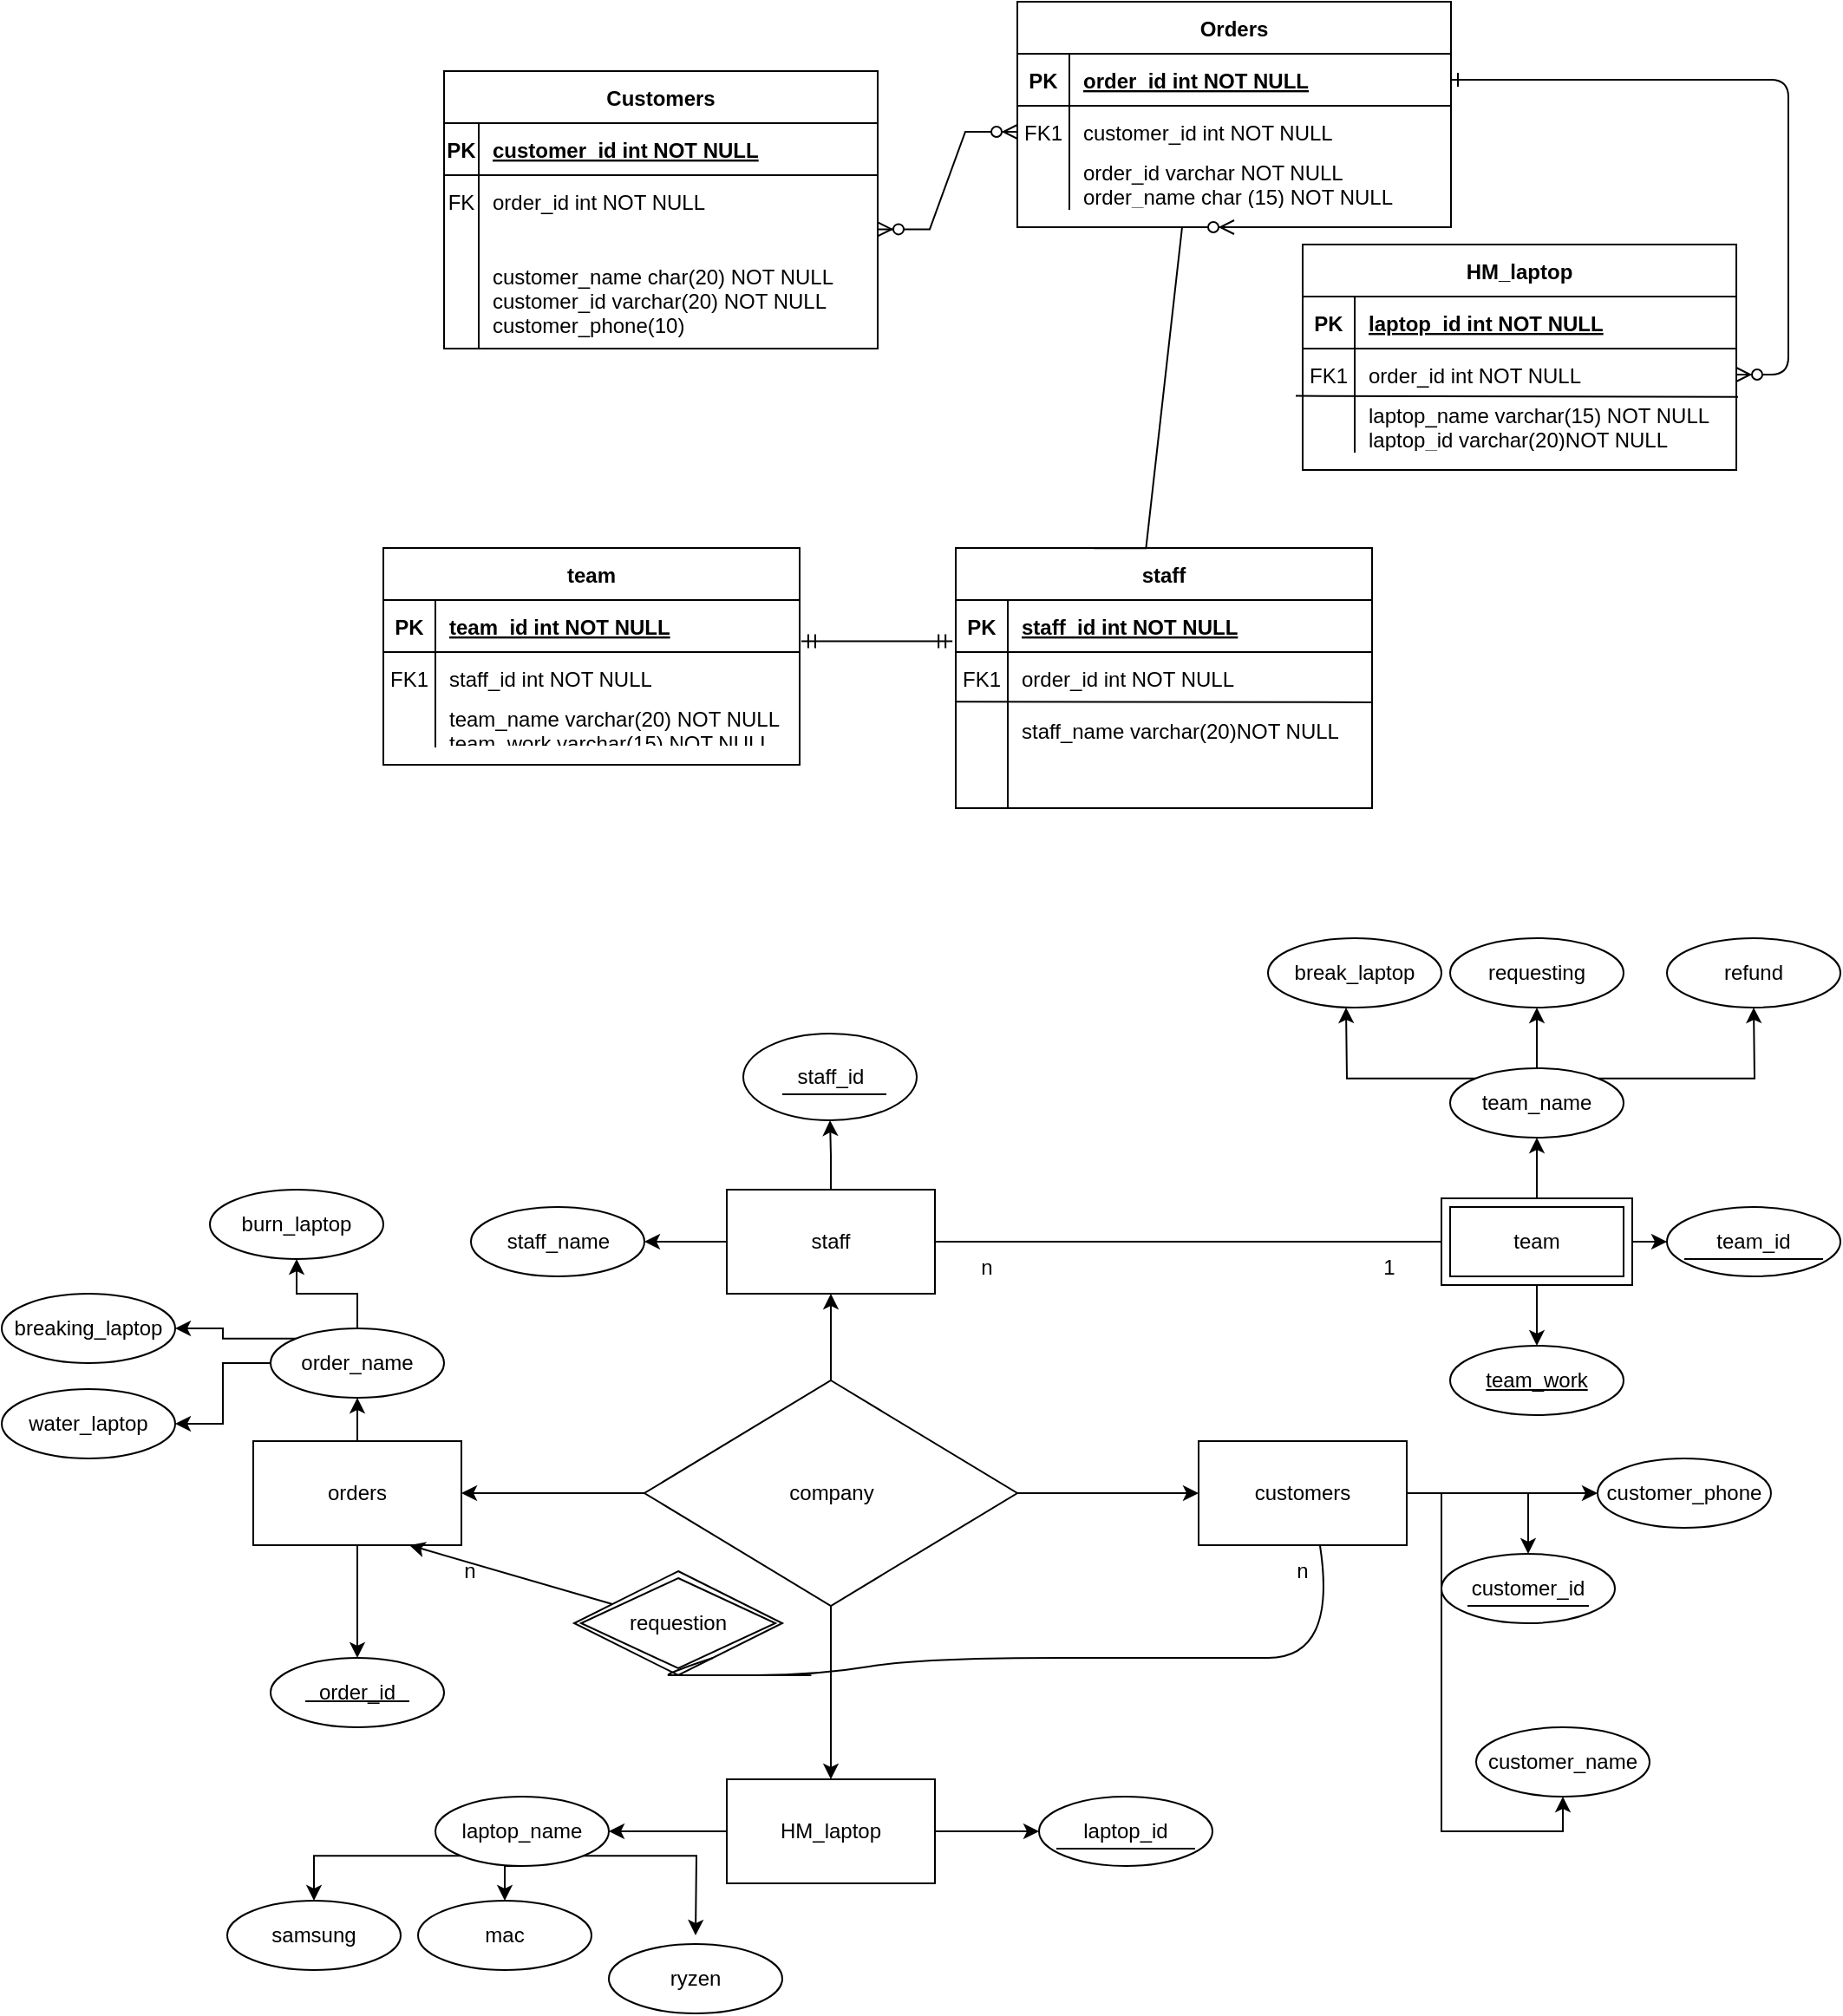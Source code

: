 <mxfile version="20.0.4" type="github">
  <diagram id="R2lEEEUBdFMjLlhIrx00" name="Page-1">
    <mxGraphModel dx="1799" dy="561" grid="1" gridSize="10" guides="1" tooltips="1" connect="1" arrows="1" fold="1" page="1" pageScale="1" pageWidth="850" pageHeight="1100" math="0" shadow="0" extFonts="Permanent Marker^https://fonts.googleapis.com/css?family=Permanent+Marker">
      <root>
        <mxCell id="0" />
        <mxCell id="1" parent="0" />
        <mxCell id="C-vyLk0tnHw3VtMMgP7b-12" value="" style="edgeStyle=entityRelationEdgeStyle;endArrow=ERzeroToMany;startArrow=ERone;endFill=1;startFill=0;" parent="1" source="C-vyLk0tnHw3VtMMgP7b-3" target="C-vyLk0tnHw3VtMMgP7b-17" edge="1">
          <mxGeometry width="100" height="100" relative="1" as="geometry">
            <mxPoint x="520" y="70" as="sourcePoint" />
            <mxPoint x="580" y="95" as="targetPoint" />
          </mxGeometry>
        </mxCell>
        <mxCell id="C-vyLk0tnHw3VtMMgP7b-2" value="Orders" style="shape=table;startSize=30;container=1;collapsible=1;childLayout=tableLayout;fixedRows=1;rowLines=0;fontStyle=1;align=center;resizeLast=1;" parent="1" vertex="1">
          <mxGeometry x="505.5" y="20" width="250" height="130" as="geometry" />
        </mxCell>
        <mxCell id="C-vyLk0tnHw3VtMMgP7b-3" value="" style="shape=partialRectangle;collapsible=0;dropTarget=0;pointerEvents=0;fillColor=none;points=[[0,0.5],[1,0.5]];portConstraint=eastwest;top=0;left=0;right=0;bottom=1;" parent="C-vyLk0tnHw3VtMMgP7b-2" vertex="1">
          <mxGeometry y="30" width="250" height="30" as="geometry" />
        </mxCell>
        <mxCell id="C-vyLk0tnHw3VtMMgP7b-4" value="PK" style="shape=partialRectangle;overflow=hidden;connectable=0;fillColor=none;top=0;left=0;bottom=0;right=0;fontStyle=1;" parent="C-vyLk0tnHw3VtMMgP7b-3" vertex="1">
          <mxGeometry width="30" height="30" as="geometry">
            <mxRectangle width="30" height="30" as="alternateBounds" />
          </mxGeometry>
        </mxCell>
        <mxCell id="C-vyLk0tnHw3VtMMgP7b-5" value="order_id int NOT NULL " style="shape=partialRectangle;overflow=hidden;connectable=0;fillColor=none;top=0;left=0;bottom=0;right=0;align=left;spacingLeft=6;fontStyle=5;" parent="C-vyLk0tnHw3VtMMgP7b-3" vertex="1">
          <mxGeometry x="30" width="220" height="30" as="geometry">
            <mxRectangle width="220" height="30" as="alternateBounds" />
          </mxGeometry>
        </mxCell>
        <mxCell id="C-vyLk0tnHw3VtMMgP7b-6" value="" style="shape=partialRectangle;collapsible=0;dropTarget=0;pointerEvents=0;fillColor=none;points=[[0,0.5],[1,0.5]];portConstraint=eastwest;top=0;left=0;right=0;bottom=0;" parent="C-vyLk0tnHw3VtMMgP7b-2" vertex="1">
          <mxGeometry y="60" width="250" height="30" as="geometry" />
        </mxCell>
        <mxCell id="C-vyLk0tnHw3VtMMgP7b-7" value="FK1" style="shape=partialRectangle;overflow=hidden;connectable=0;fillColor=none;top=0;left=0;bottom=0;right=0;" parent="C-vyLk0tnHw3VtMMgP7b-6" vertex="1">
          <mxGeometry width="30" height="30" as="geometry">
            <mxRectangle width="30" height="30" as="alternateBounds" />
          </mxGeometry>
        </mxCell>
        <mxCell id="C-vyLk0tnHw3VtMMgP7b-8" value="customer_id int NOT NULL" style="shape=partialRectangle;overflow=hidden;connectable=0;fillColor=none;top=0;left=0;bottom=0;right=0;align=left;spacingLeft=6;" parent="C-vyLk0tnHw3VtMMgP7b-6" vertex="1">
          <mxGeometry x="30" width="220" height="30" as="geometry">
            <mxRectangle width="220" height="30" as="alternateBounds" />
          </mxGeometry>
        </mxCell>
        <mxCell id="C-vyLk0tnHw3VtMMgP7b-9" value="" style="shape=partialRectangle;collapsible=0;dropTarget=0;pointerEvents=0;fillColor=none;points=[[0,0.5],[1,0.5]];portConstraint=eastwest;top=0;left=0;right=0;bottom=0;" parent="C-vyLk0tnHw3VtMMgP7b-2" vertex="1">
          <mxGeometry y="90" width="250" height="30" as="geometry" />
        </mxCell>
        <mxCell id="C-vyLk0tnHw3VtMMgP7b-10" value="" style="shape=partialRectangle;overflow=hidden;connectable=0;fillColor=none;top=0;left=0;bottom=0;right=0;" parent="C-vyLk0tnHw3VtMMgP7b-9" vertex="1">
          <mxGeometry width="30" height="30" as="geometry">
            <mxRectangle width="30" height="30" as="alternateBounds" />
          </mxGeometry>
        </mxCell>
        <mxCell id="C-vyLk0tnHw3VtMMgP7b-11" value="order_id varchar NOT NULL&#xa;order_name char (15) NOT NULL" style="shape=partialRectangle;overflow=hidden;connectable=0;fillColor=none;top=0;left=0;bottom=0;right=0;align=left;spacingLeft=6;" parent="C-vyLk0tnHw3VtMMgP7b-9" vertex="1">
          <mxGeometry x="30" width="220" height="30" as="geometry">
            <mxRectangle width="220" height="30" as="alternateBounds" />
          </mxGeometry>
        </mxCell>
        <mxCell id="C-vyLk0tnHw3VtMMgP7b-13" value="HM_laptop" style="shape=table;startSize=30;container=1;collapsible=1;childLayout=tableLayout;fixedRows=1;rowLines=0;fontStyle=1;align=center;resizeLast=1;" parent="1" vertex="1">
          <mxGeometry x="670" y="160" width="250" height="130" as="geometry" />
        </mxCell>
        <mxCell id="C-vyLk0tnHw3VtMMgP7b-14" value="" style="shape=partialRectangle;collapsible=0;dropTarget=0;pointerEvents=0;fillColor=none;points=[[0,0.5],[1,0.5]];portConstraint=eastwest;top=0;left=0;right=0;bottom=1;" parent="C-vyLk0tnHw3VtMMgP7b-13" vertex="1">
          <mxGeometry y="30" width="250" height="30" as="geometry" />
        </mxCell>
        <mxCell id="C-vyLk0tnHw3VtMMgP7b-15" value="PK" style="shape=partialRectangle;overflow=hidden;connectable=0;fillColor=none;top=0;left=0;bottom=0;right=0;fontStyle=1;" parent="C-vyLk0tnHw3VtMMgP7b-14" vertex="1">
          <mxGeometry width="30" height="30" as="geometry">
            <mxRectangle width="30" height="30" as="alternateBounds" />
          </mxGeometry>
        </mxCell>
        <mxCell id="C-vyLk0tnHw3VtMMgP7b-16" value="laptop_id int NOT NULL " style="shape=partialRectangle;overflow=hidden;connectable=0;fillColor=none;top=0;left=0;bottom=0;right=0;align=left;spacingLeft=6;fontStyle=5;" parent="C-vyLk0tnHw3VtMMgP7b-14" vertex="1">
          <mxGeometry x="30" width="220" height="30" as="geometry">
            <mxRectangle width="220" height="30" as="alternateBounds" />
          </mxGeometry>
        </mxCell>
        <mxCell id="C-vyLk0tnHw3VtMMgP7b-17" value="" style="shape=partialRectangle;collapsible=0;dropTarget=0;pointerEvents=0;fillColor=none;points=[[0,0.5],[1,0.5]];portConstraint=eastwest;top=0;left=0;right=0;bottom=0;" parent="C-vyLk0tnHw3VtMMgP7b-13" vertex="1">
          <mxGeometry y="60" width="250" height="30" as="geometry" />
        </mxCell>
        <mxCell id="C-vyLk0tnHw3VtMMgP7b-18" value="FK1" style="shape=partialRectangle;overflow=hidden;connectable=0;fillColor=none;top=0;left=0;bottom=0;right=0;" parent="C-vyLk0tnHw3VtMMgP7b-17" vertex="1">
          <mxGeometry width="30" height="30" as="geometry">
            <mxRectangle width="30" height="30" as="alternateBounds" />
          </mxGeometry>
        </mxCell>
        <mxCell id="C-vyLk0tnHw3VtMMgP7b-19" value="order_id int NOT NULL" style="shape=partialRectangle;overflow=hidden;connectable=0;fillColor=none;top=0;left=0;bottom=0;right=0;align=left;spacingLeft=6;" parent="C-vyLk0tnHw3VtMMgP7b-17" vertex="1">
          <mxGeometry x="30" width="220" height="30" as="geometry">
            <mxRectangle width="220" height="30" as="alternateBounds" />
          </mxGeometry>
        </mxCell>
        <mxCell id="C-vyLk0tnHw3VtMMgP7b-20" value="" style="shape=partialRectangle;collapsible=0;dropTarget=0;pointerEvents=0;fillColor=none;points=[[0,0.5],[1,0.5]];portConstraint=eastwest;top=0;left=0;right=0;bottom=0;" parent="C-vyLk0tnHw3VtMMgP7b-13" vertex="1">
          <mxGeometry y="90" width="250" height="30" as="geometry" />
        </mxCell>
        <mxCell id="C-vyLk0tnHw3VtMMgP7b-21" value="" style="shape=partialRectangle;overflow=hidden;connectable=0;fillColor=none;top=0;left=0;bottom=0;right=0;" parent="C-vyLk0tnHw3VtMMgP7b-20" vertex="1">
          <mxGeometry width="30" height="30" as="geometry">
            <mxRectangle width="30" height="30" as="alternateBounds" />
          </mxGeometry>
        </mxCell>
        <mxCell id="C-vyLk0tnHw3VtMMgP7b-22" value="laptop_name varchar(15) NOT NULL&#xa;laptop_id varchar(20)NOT NULL" style="shape=partialRectangle;overflow=hidden;connectable=0;fillColor=none;top=0;left=0;bottom=0;right=0;align=left;spacingLeft=6;" parent="C-vyLk0tnHw3VtMMgP7b-20" vertex="1">
          <mxGeometry x="30" width="220" height="30" as="geometry">
            <mxRectangle width="220" height="30" as="alternateBounds" />
          </mxGeometry>
        </mxCell>
        <mxCell id="-9GWKgvjQjByhZvp3Sfi-156" value="" style="endArrow=none;html=1;rounded=0;entryX=1.004;entryY=-0.071;entryDx=0;entryDy=0;entryPerimeter=0;exitX=-0.016;exitY=-0.09;exitDx=0;exitDy=0;exitPerimeter=0;" edge="1" parent="C-vyLk0tnHw3VtMMgP7b-13" source="C-vyLk0tnHw3VtMMgP7b-20" target="C-vyLk0tnHw3VtMMgP7b-20">
          <mxGeometry relative="1" as="geometry">
            <mxPoint x="-100" y="100" as="sourcePoint" />
            <mxPoint x="60" y="100" as="targetPoint" />
          </mxGeometry>
        </mxCell>
        <mxCell id="C-vyLk0tnHw3VtMMgP7b-23" value="Customers" style="shape=table;startSize=30;container=1;collapsible=1;childLayout=tableLayout;fixedRows=1;rowLines=0;fontStyle=1;align=center;resizeLast=1;" parent="1" vertex="1">
          <mxGeometry x="175" y="60" width="250" height="160" as="geometry" />
        </mxCell>
        <mxCell id="C-vyLk0tnHw3VtMMgP7b-24" value="" style="shape=partialRectangle;collapsible=0;dropTarget=0;pointerEvents=0;fillColor=none;points=[[0,0.5],[1,0.5]];portConstraint=eastwest;top=0;left=0;right=0;bottom=1;" parent="C-vyLk0tnHw3VtMMgP7b-23" vertex="1">
          <mxGeometry y="30" width="250" height="30" as="geometry" />
        </mxCell>
        <mxCell id="C-vyLk0tnHw3VtMMgP7b-25" value="PK" style="shape=partialRectangle;overflow=hidden;connectable=0;fillColor=none;top=0;left=0;bottom=0;right=0;fontStyle=1;" parent="C-vyLk0tnHw3VtMMgP7b-24" vertex="1">
          <mxGeometry width="20" height="30" as="geometry">
            <mxRectangle width="20" height="30" as="alternateBounds" />
          </mxGeometry>
        </mxCell>
        <mxCell id="C-vyLk0tnHw3VtMMgP7b-26" value="customer_id int NOT NULL " style="shape=partialRectangle;overflow=hidden;connectable=0;fillColor=none;top=0;left=0;bottom=0;right=0;align=left;spacingLeft=6;fontStyle=5;" parent="C-vyLk0tnHw3VtMMgP7b-24" vertex="1">
          <mxGeometry x="20" width="230" height="30" as="geometry">
            <mxRectangle width="230" height="30" as="alternateBounds" />
          </mxGeometry>
        </mxCell>
        <mxCell id="-9GWKgvjQjByhZvp3Sfi-189" value="" style="shape=tableRow;horizontal=0;startSize=0;swimlaneHead=0;swimlaneBody=0;fillColor=none;collapsible=0;dropTarget=0;points=[[0,0.5],[1,0.5]];portConstraint=eastwest;top=0;left=0;right=0;bottom=0;" vertex="1" parent="C-vyLk0tnHw3VtMMgP7b-23">
          <mxGeometry y="60" width="250" height="30" as="geometry" />
        </mxCell>
        <mxCell id="-9GWKgvjQjByhZvp3Sfi-190" value="FK" style="shape=partialRectangle;connectable=0;fillColor=none;top=0;left=0;bottom=0;right=0;fontStyle=0;overflow=hidden;" vertex="1" parent="-9GWKgvjQjByhZvp3Sfi-189">
          <mxGeometry width="20" height="30" as="geometry">
            <mxRectangle width="20" height="30" as="alternateBounds" />
          </mxGeometry>
        </mxCell>
        <mxCell id="-9GWKgvjQjByhZvp3Sfi-191" value="order_id int NOT NULL" style="shape=partialRectangle;connectable=0;fillColor=none;top=0;left=0;bottom=0;right=0;align=left;spacingLeft=6;fontStyle=0;overflow=hidden;" vertex="1" parent="-9GWKgvjQjByhZvp3Sfi-189">
          <mxGeometry x="20" width="230" height="30" as="geometry">
            <mxRectangle width="230" height="30" as="alternateBounds" />
          </mxGeometry>
        </mxCell>
        <mxCell id="C-vyLk0tnHw3VtMMgP7b-27" value="" style="shape=partialRectangle;collapsible=0;dropTarget=0;pointerEvents=0;fillColor=none;points=[[0,0.5],[1,0.5]];portConstraint=eastwest;top=0;left=0;right=0;bottom=0;" parent="C-vyLk0tnHw3VtMMgP7b-23" vertex="1">
          <mxGeometry y="90" width="250" height="70" as="geometry" />
        </mxCell>
        <mxCell id="C-vyLk0tnHw3VtMMgP7b-28" value="" style="shape=partialRectangle;overflow=hidden;connectable=0;fillColor=none;top=0;left=0;bottom=0;right=0;" parent="C-vyLk0tnHw3VtMMgP7b-27" vertex="1">
          <mxGeometry width="20" height="70" as="geometry">
            <mxRectangle width="20" height="70" as="alternateBounds" />
          </mxGeometry>
        </mxCell>
        <mxCell id="C-vyLk0tnHw3VtMMgP7b-29" value="&#xa;customer_name char(20) NOT NULL&#xa;customer_id varchar(20) NOT NULL&#xa;customer_phone(10)" style="shape=partialRectangle;overflow=hidden;connectable=0;fillColor=none;top=0;left=0;bottom=0;right=0;align=left;spacingLeft=6;" parent="C-vyLk0tnHw3VtMMgP7b-27" vertex="1">
          <mxGeometry x="20" width="230" height="70" as="geometry">
            <mxRectangle width="230" height="70" as="alternateBounds" />
          </mxGeometry>
        </mxCell>
        <mxCell id="-9GWKgvjQjByhZvp3Sfi-9" style="edgeStyle=orthogonalEdgeStyle;rounded=0;orthogonalLoop=1;jettySize=auto;html=1;entryX=0;entryY=0.5;entryDx=0;entryDy=0;" edge="1" parent="1" source="-9GWKgvjQjByhZvp3Sfi-2" target="-9GWKgvjQjByhZvp3Sfi-6">
          <mxGeometry relative="1" as="geometry" />
        </mxCell>
        <mxCell id="-9GWKgvjQjByhZvp3Sfi-24" style="edgeStyle=orthogonalEdgeStyle;rounded=0;orthogonalLoop=1;jettySize=auto;html=1;exitX=0.5;exitY=0;exitDx=0;exitDy=0;entryX=0.5;entryY=1;entryDx=0;entryDy=0;" edge="1" parent="1" source="-9GWKgvjQjByhZvp3Sfi-2" target="-9GWKgvjQjByhZvp3Sfi-22">
          <mxGeometry relative="1" as="geometry" />
        </mxCell>
        <mxCell id="-9GWKgvjQjByhZvp3Sfi-143" style="edgeStyle=orthogonalEdgeStyle;rounded=0;orthogonalLoop=1;jettySize=auto;html=1;" edge="1" parent="1" source="-9GWKgvjQjByhZvp3Sfi-2" target="-9GWKgvjQjByhZvp3Sfi-7">
          <mxGeometry relative="1" as="geometry" />
        </mxCell>
        <mxCell id="-9GWKgvjQjByhZvp3Sfi-149" style="edgeStyle=orthogonalEdgeStyle;rounded=0;orthogonalLoop=1;jettySize=auto;html=1;entryX=1;entryY=0.5;entryDx=0;entryDy=0;" edge="1" parent="1" source="-9GWKgvjQjByhZvp3Sfi-2" target="-9GWKgvjQjByhZvp3Sfi-5">
          <mxGeometry relative="1" as="geometry" />
        </mxCell>
        <mxCell id="-9GWKgvjQjByhZvp3Sfi-2" value="company" style="rhombus;whiteSpace=wrap;html=1;" vertex="1" parent="1">
          <mxGeometry x="290.5" y="815" width="215" height="130" as="geometry" />
        </mxCell>
        <mxCell id="-9GWKgvjQjByhZvp3Sfi-137" style="edgeStyle=orthogonalEdgeStyle;rounded=0;orthogonalLoop=1;jettySize=auto;html=1;entryX=0.5;entryY=0;entryDx=0;entryDy=0;" edge="1" parent="1" source="-9GWKgvjQjByhZvp3Sfi-5" target="-9GWKgvjQjByhZvp3Sfi-136">
          <mxGeometry relative="1" as="geometry" />
        </mxCell>
        <mxCell id="-9GWKgvjQjByhZvp3Sfi-139" style="edgeStyle=orthogonalEdgeStyle;rounded=0;orthogonalLoop=1;jettySize=auto;html=1;entryX=0.5;entryY=1;entryDx=0;entryDy=0;" edge="1" parent="1" source="-9GWKgvjQjByhZvp3Sfi-5" target="-9GWKgvjQjByhZvp3Sfi-138">
          <mxGeometry relative="1" as="geometry" />
        </mxCell>
        <mxCell id="-9GWKgvjQjByhZvp3Sfi-5" value="orders" style="rounded=0;whiteSpace=wrap;html=1;" vertex="1" parent="1">
          <mxGeometry x="65" y="850" width="120" height="60" as="geometry" />
        </mxCell>
        <mxCell id="-9GWKgvjQjByhZvp3Sfi-122" style="edgeStyle=orthogonalEdgeStyle;rounded=0;orthogonalLoop=1;jettySize=auto;html=1;entryX=0.5;entryY=0;entryDx=0;entryDy=0;" edge="1" parent="1" source="-9GWKgvjQjByhZvp3Sfi-6" target="-9GWKgvjQjByhZvp3Sfi-121">
          <mxGeometry relative="1" as="geometry" />
        </mxCell>
        <mxCell id="-9GWKgvjQjByhZvp3Sfi-134" style="edgeStyle=orthogonalEdgeStyle;rounded=0;orthogonalLoop=1;jettySize=auto;html=1;entryX=0.5;entryY=1;entryDx=0;entryDy=0;" edge="1" parent="1" source="-9GWKgvjQjByhZvp3Sfi-6" target="-9GWKgvjQjByhZvp3Sfi-133">
          <mxGeometry relative="1" as="geometry" />
        </mxCell>
        <mxCell id="-9GWKgvjQjByhZvp3Sfi-159" style="edgeStyle=orthogonalEdgeStyle;rounded=0;orthogonalLoop=1;jettySize=auto;html=1;entryX=0;entryY=0.5;entryDx=0;entryDy=0;" edge="1" parent="1" source="-9GWKgvjQjByhZvp3Sfi-6" target="-9GWKgvjQjByhZvp3Sfi-158">
          <mxGeometry relative="1" as="geometry" />
        </mxCell>
        <mxCell id="-9GWKgvjQjByhZvp3Sfi-6" value="customers" style="rounded=0;whiteSpace=wrap;html=1;" vertex="1" parent="1">
          <mxGeometry x="610" y="850" width="120" height="60" as="geometry" />
        </mxCell>
        <mxCell id="-9GWKgvjQjByhZvp3Sfi-141" style="edgeStyle=orthogonalEdgeStyle;rounded=0;orthogonalLoop=1;jettySize=auto;html=1;exitX=0;exitY=0.5;exitDx=0;exitDy=0;entryX=1;entryY=0.5;entryDx=0;entryDy=0;" edge="1" parent="1" source="-9GWKgvjQjByhZvp3Sfi-7" target="-9GWKgvjQjByhZvp3Sfi-140">
          <mxGeometry relative="1" as="geometry" />
        </mxCell>
        <mxCell id="-9GWKgvjQjByhZvp3Sfi-153" style="edgeStyle=orthogonalEdgeStyle;rounded=0;orthogonalLoop=1;jettySize=auto;html=1;entryX=0;entryY=0.5;entryDx=0;entryDy=0;" edge="1" parent="1" source="-9GWKgvjQjByhZvp3Sfi-7" target="-9GWKgvjQjByhZvp3Sfi-152">
          <mxGeometry relative="1" as="geometry" />
        </mxCell>
        <mxCell id="-9GWKgvjQjByhZvp3Sfi-7" value="HM_laptop" style="rounded=0;whiteSpace=wrap;html=1;" vertex="1" parent="1">
          <mxGeometry x="338" y="1045" width="120" height="60" as="geometry" />
        </mxCell>
        <mxCell id="-9GWKgvjQjByhZvp3Sfi-92" style="edgeStyle=orthogonalEdgeStyle;rounded=0;orthogonalLoop=1;jettySize=auto;html=1;entryX=0.5;entryY=1;entryDx=0;entryDy=0;" edge="1" parent="1" source="-9GWKgvjQjByhZvp3Sfi-22" target="-9GWKgvjQjByhZvp3Sfi-43">
          <mxGeometry relative="1" as="geometry" />
        </mxCell>
        <mxCell id="-9GWKgvjQjByhZvp3Sfi-151" style="edgeStyle=orthogonalEdgeStyle;rounded=0;orthogonalLoop=1;jettySize=auto;html=1;entryX=1;entryY=0.5;entryDx=0;entryDy=0;" edge="1" parent="1" source="-9GWKgvjQjByhZvp3Sfi-22" target="-9GWKgvjQjByhZvp3Sfi-150">
          <mxGeometry relative="1" as="geometry" />
        </mxCell>
        <mxCell id="-9GWKgvjQjByhZvp3Sfi-22" value="staff" style="rounded=0;whiteSpace=wrap;html=1;" vertex="1" parent="1">
          <mxGeometry x="338" y="705" width="120" height="60" as="geometry" />
        </mxCell>
        <mxCell id="-9GWKgvjQjByhZvp3Sfi-25" value="n" style="text;html=1;strokeColor=none;fillColor=none;align=center;verticalAlign=middle;whiteSpace=wrap;rounded=0;" vertex="1" parent="1">
          <mxGeometry x="458" y="735" width="60" height="30" as="geometry" />
        </mxCell>
        <mxCell id="-9GWKgvjQjByhZvp3Sfi-27" value="n" style="text;html=1;strokeColor=none;fillColor=none;align=center;verticalAlign=middle;whiteSpace=wrap;rounded=0;" vertex="1" parent="1">
          <mxGeometry x="640" y="910" width="60" height="30" as="geometry" />
        </mxCell>
        <mxCell id="-9GWKgvjQjByhZvp3Sfi-43" value="staff_id" style="ellipse;whiteSpace=wrap;html=1;" vertex="1" parent="1">
          <mxGeometry x="347.5" y="615" width="100" height="50" as="geometry" />
        </mxCell>
        <mxCell id="-9GWKgvjQjByhZvp3Sfi-57" value="" style="edgeStyle=orthogonalEdgeStyle;rounded=0;orthogonalLoop=1;jettySize=auto;html=1;exitX=1;exitY=0.5;exitDx=0;exitDy=0;endArrow=none;" edge="1" parent="1" source="-9GWKgvjQjByhZvp3Sfi-22">
          <mxGeometry relative="1" as="geometry">
            <mxPoint x="458.0" y="735" as="sourcePoint" />
            <mxPoint x="550" y="735" as="targetPoint" />
          </mxGeometry>
        </mxCell>
        <mxCell id="-9GWKgvjQjByhZvp3Sfi-145" style="edgeStyle=orthogonalEdgeStyle;rounded=0;orthogonalLoop=1;jettySize=auto;html=1;entryX=0.5;entryY=1;entryDx=0;entryDy=0;" edge="1" parent="1" source="-9GWKgvjQjByhZvp3Sfi-96" target="-9GWKgvjQjByhZvp3Sfi-144">
          <mxGeometry relative="1" as="geometry" />
        </mxCell>
        <mxCell id="-9GWKgvjQjByhZvp3Sfi-148" style="edgeStyle=orthogonalEdgeStyle;rounded=0;orthogonalLoop=1;jettySize=auto;html=1;" edge="1" parent="1" source="-9GWKgvjQjByhZvp3Sfi-96" target="-9GWKgvjQjByhZvp3Sfi-147">
          <mxGeometry relative="1" as="geometry" />
        </mxCell>
        <mxCell id="-9GWKgvjQjByhZvp3Sfi-214" style="edgeStyle=orthogonalEdgeStyle;rounded=0;orthogonalLoop=1;jettySize=auto;html=1;exitX=0.5;exitY=1;exitDx=0;exitDy=0;entryX=0.5;entryY=0;entryDx=0;entryDy=0;" edge="1" parent="1" source="-9GWKgvjQjByhZvp3Sfi-96" target="-9GWKgvjQjByhZvp3Sfi-213">
          <mxGeometry relative="1" as="geometry" />
        </mxCell>
        <mxCell id="-9GWKgvjQjByhZvp3Sfi-96" value="team" style="shape=ext;margin=3;double=1;whiteSpace=wrap;html=1;align=center;" vertex="1" parent="1">
          <mxGeometry x="750" y="710" width="110" height="50" as="geometry" />
        </mxCell>
        <mxCell id="-9GWKgvjQjByhZvp3Sfi-109" value="" style="endArrow=none;html=1;rounded=0;entryX=0;entryY=0.5;entryDx=0;entryDy=0;exitX=0;exitY=0;exitDx=0;exitDy=0;" edge="1" parent="1" source="-9GWKgvjQjByhZvp3Sfi-25" target="-9GWKgvjQjByhZvp3Sfi-96">
          <mxGeometry relative="1" as="geometry">
            <mxPoint x="670" y="735" as="sourcePoint" />
            <mxPoint x="800" y="773.89" as="targetPoint" />
          </mxGeometry>
        </mxCell>
        <mxCell id="-9GWKgvjQjByhZvp3Sfi-121" value="customer_id" style="ellipse;whiteSpace=wrap;html=1;align=center;" vertex="1" parent="1">
          <mxGeometry x="750" y="915" width="100" height="40" as="geometry" />
        </mxCell>
        <mxCell id="-9GWKgvjQjByhZvp3Sfi-123" style="edgeStyle=orthogonalEdgeStyle;rounded=0;orthogonalLoop=1;jettySize=auto;html=1;exitX=0.5;exitY=1;exitDx=0;exitDy=0;" edge="1" parent="1" source="-9GWKgvjQjByhZvp3Sfi-121" target="-9GWKgvjQjByhZvp3Sfi-121">
          <mxGeometry relative="1" as="geometry" />
        </mxCell>
        <mxCell id="-9GWKgvjQjByhZvp3Sfi-133" value="customer_name" style="ellipse;whiteSpace=wrap;html=1;align=center;" vertex="1" parent="1">
          <mxGeometry x="770" y="1015" width="100" height="40" as="geometry" />
        </mxCell>
        <mxCell id="-9GWKgvjQjByhZvp3Sfi-136" value="order_id" style="ellipse;whiteSpace=wrap;html=1;align=center;" vertex="1" parent="1">
          <mxGeometry x="75" y="975" width="100" height="40" as="geometry" />
        </mxCell>
        <mxCell id="-9GWKgvjQjByhZvp3Sfi-229" style="edgeStyle=orthogonalEdgeStyle;rounded=0;orthogonalLoop=1;jettySize=auto;html=1;exitX=0;exitY=0;exitDx=0;exitDy=0;entryX=1;entryY=0.5;entryDx=0;entryDy=0;" edge="1" parent="1" source="-9GWKgvjQjByhZvp3Sfi-138" target="-9GWKgvjQjByhZvp3Sfi-227">
          <mxGeometry relative="1" as="geometry" />
        </mxCell>
        <mxCell id="-9GWKgvjQjByhZvp3Sfi-231" style="edgeStyle=orthogonalEdgeStyle;rounded=0;orthogonalLoop=1;jettySize=auto;html=1;exitX=0.5;exitY=0;exitDx=0;exitDy=0;entryX=0.5;entryY=1;entryDx=0;entryDy=0;" edge="1" parent="1" source="-9GWKgvjQjByhZvp3Sfi-138" target="-9GWKgvjQjByhZvp3Sfi-230">
          <mxGeometry relative="1" as="geometry" />
        </mxCell>
        <mxCell id="-9GWKgvjQjByhZvp3Sfi-233" style="edgeStyle=orthogonalEdgeStyle;rounded=0;orthogonalLoop=1;jettySize=auto;html=1;exitX=0;exitY=0.5;exitDx=0;exitDy=0;" edge="1" parent="1" source="-9GWKgvjQjByhZvp3Sfi-138" target="-9GWKgvjQjByhZvp3Sfi-232">
          <mxGeometry relative="1" as="geometry" />
        </mxCell>
        <mxCell id="-9GWKgvjQjByhZvp3Sfi-138" value="order_name" style="ellipse;whiteSpace=wrap;html=1;align=center;" vertex="1" parent="1">
          <mxGeometry x="75" y="785" width="100" height="40" as="geometry" />
        </mxCell>
        <mxCell id="-9GWKgvjQjByhZvp3Sfi-203" style="edgeStyle=orthogonalEdgeStyle;rounded=0;orthogonalLoop=1;jettySize=auto;html=1;exitX=0;exitY=1;exitDx=0;exitDy=0;entryX=0.5;entryY=0;entryDx=0;entryDy=0;" edge="1" parent="1" source="-9GWKgvjQjByhZvp3Sfi-140" target="-9GWKgvjQjByhZvp3Sfi-200">
          <mxGeometry relative="1" as="geometry" />
        </mxCell>
        <mxCell id="-9GWKgvjQjByhZvp3Sfi-204" style="edgeStyle=orthogonalEdgeStyle;rounded=0;orthogonalLoop=1;jettySize=auto;html=1;exitX=0.5;exitY=1;exitDx=0;exitDy=0;entryX=0.5;entryY=0;entryDx=0;entryDy=0;" edge="1" parent="1" source="-9GWKgvjQjByhZvp3Sfi-140" target="-9GWKgvjQjByhZvp3Sfi-201">
          <mxGeometry relative="1" as="geometry" />
        </mxCell>
        <mxCell id="-9GWKgvjQjByhZvp3Sfi-205" style="edgeStyle=orthogonalEdgeStyle;rounded=0;orthogonalLoop=1;jettySize=auto;html=1;exitX=1;exitY=1;exitDx=0;exitDy=0;" edge="1" parent="1" source="-9GWKgvjQjByhZvp3Sfi-140">
          <mxGeometry relative="1" as="geometry">
            <mxPoint x="320" y="1135.0" as="targetPoint" />
          </mxGeometry>
        </mxCell>
        <mxCell id="-9GWKgvjQjByhZvp3Sfi-140" value="laptop_name" style="ellipse;whiteSpace=wrap;html=1;align=center;" vertex="1" parent="1">
          <mxGeometry x="170" y="1055" width="100" height="40" as="geometry" />
        </mxCell>
        <mxCell id="-9GWKgvjQjByhZvp3Sfi-209" style="edgeStyle=orthogonalEdgeStyle;rounded=0;orthogonalLoop=1;jettySize=auto;html=1;exitX=0;exitY=0;exitDx=0;exitDy=0;entryX=0.5;entryY=1;entryDx=0;entryDy=0;" edge="1" parent="1" source="-9GWKgvjQjByhZvp3Sfi-144">
          <mxGeometry relative="1" as="geometry">
            <mxPoint x="695" y="600" as="targetPoint" />
          </mxGeometry>
        </mxCell>
        <mxCell id="-9GWKgvjQjByhZvp3Sfi-211" style="edgeStyle=orthogonalEdgeStyle;rounded=0;orthogonalLoop=1;jettySize=auto;html=1;exitX=1;exitY=0;exitDx=0;exitDy=0;entryX=0.5;entryY=1;entryDx=0;entryDy=0;" edge="1" parent="1" source="-9GWKgvjQjByhZvp3Sfi-144">
          <mxGeometry relative="1" as="geometry">
            <mxPoint x="930" y="600" as="targetPoint" />
          </mxGeometry>
        </mxCell>
        <mxCell id="-9GWKgvjQjByhZvp3Sfi-212" style="edgeStyle=orthogonalEdgeStyle;rounded=0;orthogonalLoop=1;jettySize=auto;html=1;exitX=0.5;exitY=0;exitDx=0;exitDy=0;entryX=0.5;entryY=1;entryDx=0;entryDy=0;" edge="1" parent="1" source="-9GWKgvjQjByhZvp3Sfi-144">
          <mxGeometry relative="1" as="geometry">
            <mxPoint x="805" y="600" as="targetPoint" />
          </mxGeometry>
        </mxCell>
        <mxCell id="-9GWKgvjQjByhZvp3Sfi-144" value="team_name" style="ellipse;whiteSpace=wrap;html=1;align=center;" vertex="1" parent="1">
          <mxGeometry x="755" y="635" width="100" height="40" as="geometry" />
        </mxCell>
        <mxCell id="-9GWKgvjQjByhZvp3Sfi-146" value="1" style="text;html=1;strokeColor=none;fillColor=none;align=center;verticalAlign=middle;whiteSpace=wrap;rounded=0;" vertex="1" parent="1">
          <mxGeometry x="690" y="735" width="60" height="30" as="geometry" />
        </mxCell>
        <mxCell id="-9GWKgvjQjByhZvp3Sfi-147" value="team_id" style="ellipse;whiteSpace=wrap;html=1;align=center;" vertex="1" parent="1">
          <mxGeometry x="880" y="715" width="100" height="40" as="geometry" />
        </mxCell>
        <mxCell id="-9GWKgvjQjByhZvp3Sfi-150" value="staff_name" style="ellipse;whiteSpace=wrap;html=1;align=center;" vertex="1" parent="1">
          <mxGeometry x="190.5" y="715" width="100" height="40" as="geometry" />
        </mxCell>
        <mxCell id="-9GWKgvjQjByhZvp3Sfi-152" value="laptop_id" style="ellipse;whiteSpace=wrap;html=1;align=center;" vertex="1" parent="1">
          <mxGeometry x="518" y="1055" width="100" height="40" as="geometry" />
        </mxCell>
        <mxCell id="-9GWKgvjQjByhZvp3Sfi-158" value="customer_phone" style="ellipse;whiteSpace=wrap;html=1;align=center;" vertex="1" parent="1">
          <mxGeometry x="840" y="860" width="100" height="40" as="geometry" />
        </mxCell>
        <mxCell id="-9GWKgvjQjByhZvp3Sfi-160" value="staff" style="shape=table;startSize=30;container=1;collapsible=1;childLayout=tableLayout;fixedRows=1;rowLines=0;fontStyle=1;align=center;resizeLast=1;" vertex="1" parent="1">
          <mxGeometry x="470" y="335" width="240" height="150" as="geometry" />
        </mxCell>
        <mxCell id="-9GWKgvjQjByhZvp3Sfi-161" value="" style="shape=tableRow;horizontal=0;startSize=0;swimlaneHead=0;swimlaneBody=0;fillColor=none;collapsible=0;dropTarget=0;points=[[0,0.5],[1,0.5]];portConstraint=eastwest;top=0;left=0;right=0;bottom=1;" vertex="1" parent="-9GWKgvjQjByhZvp3Sfi-160">
          <mxGeometry y="30" width="240" height="30" as="geometry" />
        </mxCell>
        <mxCell id="-9GWKgvjQjByhZvp3Sfi-162" value="PK" style="shape=partialRectangle;connectable=0;fillColor=none;top=0;left=0;bottom=0;right=0;fontStyle=1;overflow=hidden;" vertex="1" parent="-9GWKgvjQjByhZvp3Sfi-161">
          <mxGeometry width="30" height="30" as="geometry">
            <mxRectangle width="30" height="30" as="alternateBounds" />
          </mxGeometry>
        </mxCell>
        <mxCell id="-9GWKgvjQjByhZvp3Sfi-163" value="staff_id int NOT NULL" style="shape=partialRectangle;connectable=0;fillColor=none;top=0;left=0;bottom=0;right=0;align=left;spacingLeft=6;fontStyle=5;overflow=hidden;" vertex="1" parent="-9GWKgvjQjByhZvp3Sfi-161">
          <mxGeometry x="30" width="210" height="30" as="geometry">
            <mxRectangle width="210" height="30" as="alternateBounds" />
          </mxGeometry>
        </mxCell>
        <mxCell id="-9GWKgvjQjByhZvp3Sfi-164" value="" style="shape=tableRow;horizontal=0;startSize=0;swimlaneHead=0;swimlaneBody=0;fillColor=none;collapsible=0;dropTarget=0;points=[[0,0.5],[1,0.5]];portConstraint=eastwest;top=0;left=0;right=0;bottom=0;" vertex="1" parent="-9GWKgvjQjByhZvp3Sfi-160">
          <mxGeometry y="60" width="240" height="30" as="geometry" />
        </mxCell>
        <mxCell id="-9GWKgvjQjByhZvp3Sfi-165" value="FK1" style="shape=partialRectangle;connectable=0;fillColor=none;top=0;left=0;bottom=0;right=0;editable=1;overflow=hidden;" vertex="1" parent="-9GWKgvjQjByhZvp3Sfi-164">
          <mxGeometry width="30" height="30" as="geometry">
            <mxRectangle width="30" height="30" as="alternateBounds" />
          </mxGeometry>
        </mxCell>
        <mxCell id="-9GWKgvjQjByhZvp3Sfi-166" value="order_id int NOT NULL" style="shape=partialRectangle;connectable=0;fillColor=none;top=0;left=0;bottom=0;right=0;align=left;spacingLeft=6;overflow=hidden;" vertex="1" parent="-9GWKgvjQjByhZvp3Sfi-164">
          <mxGeometry x="30" width="210" height="30" as="geometry">
            <mxRectangle width="210" height="30" as="alternateBounds" />
          </mxGeometry>
        </mxCell>
        <mxCell id="-9GWKgvjQjByhZvp3Sfi-167" value="" style="shape=tableRow;horizontal=0;startSize=0;swimlaneHead=0;swimlaneBody=0;fillColor=none;collapsible=0;dropTarget=0;points=[[0,0.5],[1,0.5]];portConstraint=eastwest;top=0;left=0;right=0;bottom=0;" vertex="1" parent="-9GWKgvjQjByhZvp3Sfi-160">
          <mxGeometry y="90" width="240" height="30" as="geometry" />
        </mxCell>
        <mxCell id="-9GWKgvjQjByhZvp3Sfi-168" value="" style="shape=partialRectangle;connectable=0;fillColor=none;top=0;left=0;bottom=0;right=0;editable=1;overflow=hidden;" vertex="1" parent="-9GWKgvjQjByhZvp3Sfi-167">
          <mxGeometry width="30" height="30" as="geometry">
            <mxRectangle width="30" height="30" as="alternateBounds" />
          </mxGeometry>
        </mxCell>
        <mxCell id="-9GWKgvjQjByhZvp3Sfi-169" value="staff_name varchar(20)NOT NULL" style="shape=partialRectangle;connectable=0;fillColor=none;top=0;left=0;bottom=0;right=0;align=left;spacingLeft=6;overflow=hidden;" vertex="1" parent="-9GWKgvjQjByhZvp3Sfi-167">
          <mxGeometry x="30" width="210" height="30" as="geometry">
            <mxRectangle width="210" height="30" as="alternateBounds" />
          </mxGeometry>
        </mxCell>
        <mxCell id="-9GWKgvjQjByhZvp3Sfi-170" value="" style="shape=tableRow;horizontal=0;startSize=0;swimlaneHead=0;swimlaneBody=0;fillColor=none;collapsible=0;dropTarget=0;points=[[0,0.5],[1,0.5]];portConstraint=eastwest;top=0;left=0;right=0;bottom=0;" vertex="1" parent="-9GWKgvjQjByhZvp3Sfi-160">
          <mxGeometry y="120" width="240" height="30" as="geometry" />
        </mxCell>
        <mxCell id="-9GWKgvjQjByhZvp3Sfi-171" value="" style="shape=partialRectangle;connectable=0;fillColor=none;top=0;left=0;bottom=0;right=0;editable=1;overflow=hidden;" vertex="1" parent="-9GWKgvjQjByhZvp3Sfi-170">
          <mxGeometry width="30" height="30" as="geometry">
            <mxRectangle width="30" height="30" as="alternateBounds" />
          </mxGeometry>
        </mxCell>
        <mxCell id="-9GWKgvjQjByhZvp3Sfi-172" value="" style="shape=partialRectangle;connectable=0;fillColor=none;top=0;left=0;bottom=0;right=0;align=left;spacingLeft=6;overflow=hidden;" vertex="1" parent="-9GWKgvjQjByhZvp3Sfi-170">
          <mxGeometry x="30" width="210" height="30" as="geometry">
            <mxRectangle width="210" height="30" as="alternateBounds" />
          </mxGeometry>
        </mxCell>
        <mxCell id="-9GWKgvjQjByhZvp3Sfi-173" value="" style="endArrow=none;html=1;rounded=0;entryX=0.998;entryY=-0.035;entryDx=0;entryDy=0;entryPerimeter=0;exitX=-0.001;exitY=0.956;exitDx=0;exitDy=0;exitPerimeter=0;" edge="1" parent="-9GWKgvjQjByhZvp3Sfi-160" source="-9GWKgvjQjByhZvp3Sfi-164" target="-9GWKgvjQjByhZvp3Sfi-167">
          <mxGeometry relative="1" as="geometry">
            <mxPoint y="90" as="sourcePoint" />
            <mxPoint x="210" y="80" as="targetPoint" />
          </mxGeometry>
        </mxCell>
        <mxCell id="-9GWKgvjQjByhZvp3Sfi-174" value="team" style="shape=table;startSize=30;container=1;collapsible=1;childLayout=tableLayout;fixedRows=1;rowLines=0;fontStyle=1;align=center;resizeLast=1;" vertex="1" parent="1">
          <mxGeometry x="140" y="335" width="240" height="125" as="geometry" />
        </mxCell>
        <mxCell id="-9GWKgvjQjByhZvp3Sfi-175" value="" style="shape=tableRow;horizontal=0;startSize=0;swimlaneHead=0;swimlaneBody=0;fillColor=none;collapsible=0;dropTarget=0;points=[[0,0.5],[1,0.5]];portConstraint=eastwest;top=0;left=0;right=0;bottom=1;" vertex="1" parent="-9GWKgvjQjByhZvp3Sfi-174">
          <mxGeometry y="30" width="240" height="30" as="geometry" />
        </mxCell>
        <mxCell id="-9GWKgvjQjByhZvp3Sfi-176" value="PK" style="shape=partialRectangle;connectable=0;fillColor=none;top=0;left=0;bottom=0;right=0;fontStyle=1;overflow=hidden;" vertex="1" parent="-9GWKgvjQjByhZvp3Sfi-175">
          <mxGeometry width="30" height="30" as="geometry">
            <mxRectangle width="30" height="30" as="alternateBounds" />
          </mxGeometry>
        </mxCell>
        <mxCell id="-9GWKgvjQjByhZvp3Sfi-177" value="team_id int NOT NULL" style="shape=partialRectangle;connectable=0;fillColor=none;top=0;left=0;bottom=0;right=0;align=left;spacingLeft=6;fontStyle=5;overflow=hidden;" vertex="1" parent="-9GWKgvjQjByhZvp3Sfi-175">
          <mxGeometry x="30" width="210" height="30" as="geometry">
            <mxRectangle width="210" height="30" as="alternateBounds" />
          </mxGeometry>
        </mxCell>
        <mxCell id="-9GWKgvjQjByhZvp3Sfi-178" value="" style="shape=tableRow;horizontal=0;startSize=0;swimlaneHead=0;swimlaneBody=0;fillColor=none;collapsible=0;dropTarget=0;points=[[0,0.5],[1,0.5]];portConstraint=eastwest;top=0;left=0;right=0;bottom=0;" vertex="1" parent="-9GWKgvjQjByhZvp3Sfi-174">
          <mxGeometry y="60" width="240" height="30" as="geometry" />
        </mxCell>
        <mxCell id="-9GWKgvjQjByhZvp3Sfi-179" value="FK1" style="shape=partialRectangle;connectable=0;fillColor=none;top=0;left=0;bottom=0;right=0;editable=1;overflow=hidden;" vertex="1" parent="-9GWKgvjQjByhZvp3Sfi-178">
          <mxGeometry width="30" height="30" as="geometry">
            <mxRectangle width="30" height="30" as="alternateBounds" />
          </mxGeometry>
        </mxCell>
        <mxCell id="-9GWKgvjQjByhZvp3Sfi-180" value="staff_id int NOT NULL" style="shape=partialRectangle;connectable=0;fillColor=none;top=0;left=0;bottom=0;right=0;align=left;spacingLeft=6;overflow=hidden;" vertex="1" parent="-9GWKgvjQjByhZvp3Sfi-178">
          <mxGeometry x="30" width="210" height="30" as="geometry">
            <mxRectangle width="210" height="30" as="alternateBounds" />
          </mxGeometry>
        </mxCell>
        <mxCell id="-9GWKgvjQjByhZvp3Sfi-181" value="" style="shape=tableRow;horizontal=0;startSize=0;swimlaneHead=0;swimlaneBody=0;fillColor=none;collapsible=0;dropTarget=0;points=[[0,0.5],[1,0.5]];portConstraint=eastwest;top=0;left=0;right=0;bottom=0;" vertex="1" parent="-9GWKgvjQjByhZvp3Sfi-174">
          <mxGeometry y="90" width="240" height="25" as="geometry" />
        </mxCell>
        <mxCell id="-9GWKgvjQjByhZvp3Sfi-182" value="" style="shape=partialRectangle;connectable=0;fillColor=none;top=0;left=0;bottom=0;right=0;editable=1;overflow=hidden;" vertex="1" parent="-9GWKgvjQjByhZvp3Sfi-181">
          <mxGeometry width="30" height="25" as="geometry">
            <mxRectangle width="30" height="25" as="alternateBounds" />
          </mxGeometry>
        </mxCell>
        <mxCell id="-9GWKgvjQjByhZvp3Sfi-183" value="team_name varchar(20) NOT NULL&#xa;team_work varchar(15) NOT NULL" style="shape=partialRectangle;connectable=0;fillColor=none;top=0;left=0;bottom=0;right=0;align=left;spacingLeft=6;overflow=hidden;" vertex="1" parent="-9GWKgvjQjByhZvp3Sfi-181">
          <mxGeometry x="30" width="210" height="25" as="geometry">
            <mxRectangle width="210" height="25" as="alternateBounds" />
          </mxGeometry>
        </mxCell>
        <mxCell id="-9GWKgvjQjByhZvp3Sfi-200" value="samsung" style="ellipse;whiteSpace=wrap;html=1;align=center;" vertex="1" parent="1">
          <mxGeometry x="50" y="1115" width="100" height="40" as="geometry" />
        </mxCell>
        <mxCell id="-9GWKgvjQjByhZvp3Sfi-201" value="mac" style="ellipse;whiteSpace=wrap;html=1;align=center;" vertex="1" parent="1">
          <mxGeometry x="160" y="1115" width="100" height="40" as="geometry" />
        </mxCell>
        <mxCell id="-9GWKgvjQjByhZvp3Sfi-202" value="ryzen" style="ellipse;whiteSpace=wrap;html=1;align=center;" vertex="1" parent="1">
          <mxGeometry x="270" y="1140" width="100" height="40" as="geometry" />
        </mxCell>
        <mxCell id="-9GWKgvjQjByhZvp3Sfi-206" value="break_laptop" style="ellipse;whiteSpace=wrap;html=1;align=center;" vertex="1" parent="1">
          <mxGeometry x="650" y="560" width="100" height="40" as="geometry" />
        </mxCell>
        <mxCell id="-9GWKgvjQjByhZvp3Sfi-207" value="requesting" style="ellipse;whiteSpace=wrap;html=1;align=center;" vertex="1" parent="1">
          <mxGeometry x="755" y="560" width="100" height="40" as="geometry" />
        </mxCell>
        <mxCell id="-9GWKgvjQjByhZvp3Sfi-208" value="refund" style="ellipse;whiteSpace=wrap;html=1;align=center;" vertex="1" parent="1">
          <mxGeometry x="880" y="560" width="100" height="40" as="geometry" />
        </mxCell>
        <mxCell id="-9GWKgvjQjByhZvp3Sfi-213" value="team_work&lt;br&gt;" style="ellipse;whiteSpace=wrap;html=1;align=center;fontStyle=4;" vertex="1" parent="1">
          <mxGeometry x="755" y="795" width="100" height="40" as="geometry" />
        </mxCell>
        <mxCell id="-9GWKgvjQjByhZvp3Sfi-215" value="" style="line;strokeWidth=1;rotatable=0;dashed=0;labelPosition=right;align=left;verticalAlign=middle;spacingTop=0;spacingLeft=6;points=[];portConstraint=eastwest;" vertex="1" parent="1">
          <mxGeometry x="370" y="645" width="60" height="10" as="geometry" />
        </mxCell>
        <mxCell id="-9GWKgvjQjByhZvp3Sfi-216" value="" style="line;strokeWidth=1;rotatable=0;dashed=0;labelPosition=right;align=left;verticalAlign=middle;spacingTop=0;spacingLeft=6;points=[];portConstraint=eastwest;" vertex="1" parent="1">
          <mxGeometry x="95" y="995" width="60" height="10" as="geometry" />
        </mxCell>
        <mxCell id="-9GWKgvjQjByhZvp3Sfi-217" value="" style="endArrow=none;html=1;rounded=0;" edge="1" parent="1">
          <mxGeometry width="50" height="50" relative="1" as="geometry">
            <mxPoint x="528" y="1085" as="sourcePoint" />
            <mxPoint x="608" y="1085" as="targetPoint" />
          </mxGeometry>
        </mxCell>
        <mxCell id="-9GWKgvjQjByhZvp3Sfi-218" value="" style="endArrow=none;html=1;rounded=0;" edge="1" parent="1">
          <mxGeometry width="50" height="50" relative="1" as="geometry">
            <mxPoint x="765" y="945" as="sourcePoint" />
            <mxPoint x="835" y="945" as="targetPoint" />
          </mxGeometry>
        </mxCell>
        <mxCell id="-9GWKgvjQjByhZvp3Sfi-219" value="" style="endArrow=none;html=1;rounded=0;" edge="1" parent="1">
          <mxGeometry width="50" height="50" relative="1" as="geometry">
            <mxPoint x="970" y="745" as="sourcePoint" />
            <mxPoint x="890" y="745" as="targetPoint" />
          </mxGeometry>
        </mxCell>
        <mxCell id="-9GWKgvjQjByhZvp3Sfi-221" value="" style="curved=1;endArrow=classic;html=1;rounded=0;entryX=0.75;entryY=1;entryDx=0;entryDy=0;startArrow=none;" edge="1" parent="1" source="-9GWKgvjQjByhZvp3Sfi-224" target="-9GWKgvjQjByhZvp3Sfi-5">
          <mxGeometry width="50" height="50" relative="1" as="geometry">
            <mxPoint x="680" y="945" as="sourcePoint" />
            <mxPoint x="220" y="915" as="targetPoint" />
            <Array as="points" />
          </mxGeometry>
        </mxCell>
        <mxCell id="-9GWKgvjQjByhZvp3Sfi-223" value="n" style="text;html=1;strokeColor=none;fillColor=none;align=center;verticalAlign=middle;whiteSpace=wrap;rounded=0;" vertex="1" parent="1">
          <mxGeometry x="160" y="910" width="60" height="30" as="geometry" />
        </mxCell>
        <mxCell id="-9GWKgvjQjByhZvp3Sfi-224" value="requestion" style="shape=rhombus;double=1;perimeter=rhombusPerimeter;whiteSpace=wrap;html=1;align=center;" vertex="1" parent="1">
          <mxGeometry x="250" y="925" width="120" height="60" as="geometry" />
        </mxCell>
        <mxCell id="-9GWKgvjQjByhZvp3Sfi-225" value="" style="curved=1;endArrow=none;html=1;rounded=0;entryX=0.75;entryY=1;entryDx=0;entryDy=0;exitX=0.583;exitY=1;exitDx=0;exitDy=0;exitPerimeter=0;" edge="1" parent="1" source="-9GWKgvjQjByhZvp3Sfi-6" target="-9GWKgvjQjByhZvp3Sfi-224">
          <mxGeometry width="50" height="50" relative="1" as="geometry">
            <mxPoint x="679.96" y="910" as="sourcePoint" />
            <mxPoint x="155" y="910" as="targetPoint" />
            <Array as="points">
              <mxPoint x="690" y="975" />
              <mxPoint x="610" y="975" />
              <mxPoint x="450" y="975" />
              <mxPoint x="390" y="985" />
              <mxPoint x="320" y="985" />
              <mxPoint x="410" y="985" />
              <mxPoint x="310" y="985" />
              <mxPoint x="300" y="985" />
            </Array>
          </mxGeometry>
        </mxCell>
        <mxCell id="-9GWKgvjQjByhZvp3Sfi-227" value="breaking_laptop" style="ellipse;whiteSpace=wrap;html=1;align=center;" vertex="1" parent="1">
          <mxGeometry x="-80" y="765" width="100" height="40" as="geometry" />
        </mxCell>
        <mxCell id="-9GWKgvjQjByhZvp3Sfi-230" value="burn_laptop" style="ellipse;whiteSpace=wrap;html=1;align=center;" vertex="1" parent="1">
          <mxGeometry x="40" y="705" width="100" height="40" as="geometry" />
        </mxCell>
        <mxCell id="-9GWKgvjQjByhZvp3Sfi-232" value="water_laptop" style="ellipse;whiteSpace=wrap;html=1;align=center;" vertex="1" parent="1">
          <mxGeometry x="-80" y="820" width="100" height="40" as="geometry" />
        </mxCell>
        <mxCell id="-9GWKgvjQjByhZvp3Sfi-236" value="" style="edgeStyle=entityRelationEdgeStyle;fontSize=12;html=1;endArrow=ERzeroToMany;endFill=1;startArrow=ERzeroToMany;rounded=0;exitX=1;exitY=0.017;exitDx=0;exitDy=0;exitPerimeter=0;entryX=0;entryY=0.5;entryDx=0;entryDy=0;" edge="1" parent="1" source="C-vyLk0tnHw3VtMMgP7b-27" target="C-vyLk0tnHw3VtMMgP7b-6">
          <mxGeometry width="100" height="100" relative="1" as="geometry">
            <mxPoint x="370" y="270" as="sourcePoint" />
            <mxPoint x="470" y="170" as="targetPoint" />
          </mxGeometry>
        </mxCell>
        <mxCell id="-9GWKgvjQjByhZvp3Sfi-238" value="" style="edgeStyle=entityRelationEdgeStyle;fontSize=12;html=1;endArrow=ERmandOne;startArrow=ERmandOne;rounded=0;entryX=-0.008;entryY=0.793;entryDx=0;entryDy=0;entryPerimeter=0;exitX=1.004;exitY=0.793;exitDx=0;exitDy=0;exitPerimeter=0;" edge="1" parent="1" source="-9GWKgvjQjByhZvp3Sfi-175" target="-9GWKgvjQjByhZvp3Sfi-161">
          <mxGeometry width="100" height="100" relative="1" as="geometry">
            <mxPoint x="380" y="390" as="sourcePoint" />
            <mxPoint x="480" y="290" as="targetPoint" />
          </mxGeometry>
        </mxCell>
        <mxCell id="-9GWKgvjQjByhZvp3Sfi-239" value="" style="edgeStyle=entityRelationEdgeStyle;fontSize=12;html=1;endArrow=ERzeroToMany;endFill=1;rounded=0;exitX=0.332;exitY=0.001;exitDx=0;exitDy=0;exitPerimeter=0;entryX=0.5;entryY=1;entryDx=0;entryDy=0;" edge="1" parent="1" source="-9GWKgvjQjByhZvp3Sfi-160" target="C-vyLk0tnHw3VtMMgP7b-2">
          <mxGeometry width="100" height="100" relative="1" as="geometry">
            <mxPoint x="520" y="320" as="sourcePoint" />
            <mxPoint x="630" y="140" as="targetPoint" />
          </mxGeometry>
        </mxCell>
      </root>
    </mxGraphModel>
  </diagram>
</mxfile>
